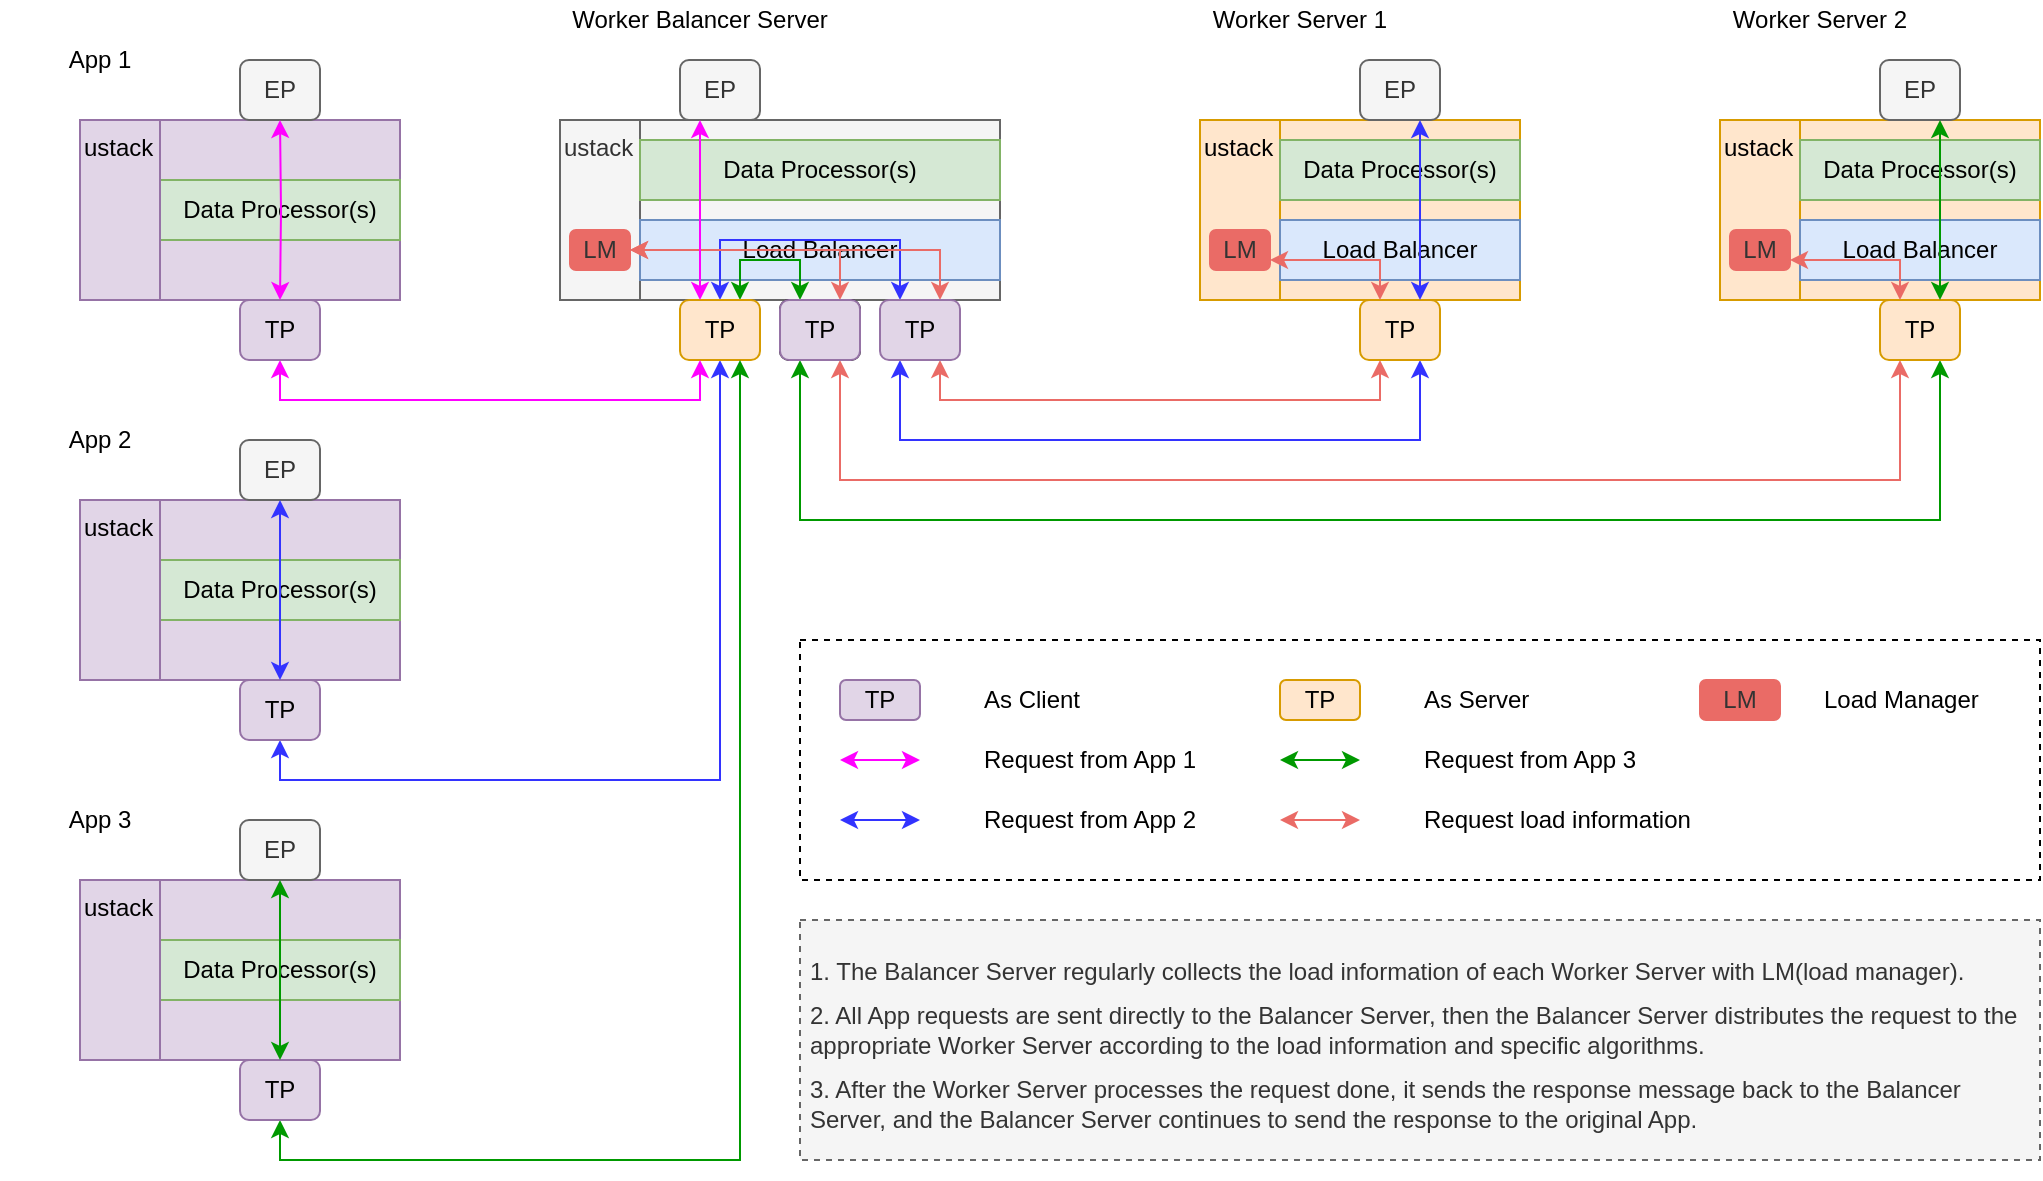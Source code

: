 <mxfile version="14.1.8" type="device"><diagram id="YAfPLh5bIQXDkGwkNNls" name="Page-1"><mxGraphModel dx="1534" dy="930" grid="1" gridSize="10" guides="1" tooltips="1" connect="1" arrows="1" fold="1" page="1" pageScale="1" pageWidth="1169" pageHeight="1654" math="0" shadow="0"><root><mxCell id="0"/><mxCell id="1" parent="0"/><mxCell id="mi-QW7MnXafCAjkjtcBZ-78" value="ustack" style="rounded=0;whiteSpace=wrap;html=1;fontSize=12;align=left;fillColor=#f5f5f5;strokeColor=#666666;fontColor=#333333;verticalAlign=top;" vertex="1" parent="1"><mxGeometry x="280" y="140" width="40" height="90" as="geometry"/></mxCell><mxCell id="mi-QW7MnXafCAjkjtcBZ-75" value="ustack" style="rounded=0;whiteSpace=wrap;html=1;fontSize=12;align=left;fillColor=#ffe6cc;strokeColor=#d79b00;verticalAlign=top;" vertex="1" parent="1"><mxGeometry x="860" y="140" width="40" height="90" as="geometry"/></mxCell><mxCell id="mi-QW7MnXafCAjkjtcBZ-76" value="LM" style="rounded=1;whiteSpace=wrap;html=1;fontColor=#333333;fillColor=#EA6B66;strokeColor=#EA6B66;" vertex="1" parent="1"><mxGeometry x="865" y="195" width="30" height="20" as="geometry"/></mxCell><mxCell id="mi-QW7MnXafCAjkjtcBZ-72" value="ustack" style="rounded=0;whiteSpace=wrap;html=1;fontSize=12;align=left;fillColor=#ffe6cc;strokeColor=#d79b00;verticalAlign=top;" vertex="1" parent="1"><mxGeometry x="600" y="140" width="40" height="90" as="geometry"/></mxCell><mxCell id="mi-QW7MnXafCAjkjtcBZ-6" value="" style="rounded=0;whiteSpace=wrap;html=1;fillColor=#f5f5f5;strokeColor=#666666;fontColor=#333333;" vertex="1" parent="1"><mxGeometry x="320" y="140" width="180" height="90" as="geometry"/></mxCell><mxCell id="mi-QW7MnXafCAjkjtcBZ-20" value="Load Balancer" style="rounded=0;whiteSpace=wrap;html=1;fillColor=#dae8fc;strokeColor=#6c8ebf;" vertex="1" parent="1"><mxGeometry x="320" y="190" width="180" height="30" as="geometry"/></mxCell><mxCell id="mi-QW7MnXafCAjkjtcBZ-1" value="" style="rounded=0;whiteSpace=wrap;html=1;fillColor=#e1d5e7;strokeColor=#9673a6;" vertex="1" parent="1"><mxGeometry x="80" y="330" width="120" height="90" as="geometry"/></mxCell><mxCell id="mi-QW7MnXafCAjkjtcBZ-2" value="EP" style="rounded=1;whiteSpace=wrap;html=1;fillColor=#f5f5f5;strokeColor=#666666;fontColor=#333333;" vertex="1" parent="1"><mxGeometry x="120" y="300" width="40" height="30" as="geometry"/></mxCell><mxCell id="mi-QW7MnXafCAjkjtcBZ-28" style="edgeStyle=orthogonalEdgeStyle;rounded=0;orthogonalLoop=1;jettySize=auto;html=1;exitX=0.5;exitY=1;exitDx=0;exitDy=0;entryX=0.5;entryY=1;entryDx=0;entryDy=0;startArrow=classic;startFill=1;strokeColor=#3333FF;" edge="1" parent="1" source="mi-QW7MnXafCAjkjtcBZ-3" target="mi-QW7MnXafCAjkjtcBZ-8"><mxGeometry relative="1" as="geometry"/></mxCell><mxCell id="mi-QW7MnXafCAjkjtcBZ-3" value="TP" style="rounded=1;whiteSpace=wrap;html=1;fillColor=#e1d5e7;strokeColor=#9673a6;" vertex="1" parent="1"><mxGeometry x="120" y="420" width="40" height="30" as="geometry"/></mxCell><mxCell id="mi-QW7MnXafCAjkjtcBZ-5" value="Data Processor(s)" style="rounded=0;whiteSpace=wrap;html=1;fillColor=#d5e8d4;strokeColor=#82b366;" vertex="1" parent="1"><mxGeometry x="80" y="360" width="120" height="30" as="geometry"/></mxCell><mxCell id="mi-QW7MnXafCAjkjtcBZ-34" style="edgeStyle=orthogonalEdgeStyle;rounded=0;orthogonalLoop=1;jettySize=auto;html=1;entryX=0.25;entryY=0;entryDx=0;entryDy=0;startArrow=classic;startFill=1;strokeColor=#3333FF;" edge="1" parent="1" source="mi-QW7MnXafCAjkjtcBZ-8" target="mi-QW7MnXafCAjkjtcBZ-11"><mxGeometry relative="1" as="geometry"><Array as="points"><mxPoint x="360" y="200"/><mxPoint x="450" y="200"/></Array></mxGeometry></mxCell><mxCell id="mi-QW7MnXafCAjkjtcBZ-35" style="edgeStyle=orthogonalEdgeStyle;rounded=0;orthogonalLoop=1;jettySize=auto;html=1;exitX=0.75;exitY=0;exitDx=0;exitDy=0;entryX=0.25;entryY=0;entryDx=0;entryDy=0;startArrow=classic;startFill=1;strokeColor=#009900;" edge="1" parent="1" source="mi-QW7MnXafCAjkjtcBZ-8" target="mi-QW7MnXafCAjkjtcBZ-10"><mxGeometry relative="1" as="geometry"><Array as="points"><mxPoint x="370" y="210"/><mxPoint x="400" y="210"/></Array></mxGeometry></mxCell><mxCell id="mi-QW7MnXafCAjkjtcBZ-8" value="TP" style="rounded=1;whiteSpace=wrap;html=1;fillColor=#ffe6cc;strokeColor=#d79b00;" vertex="1" parent="1"><mxGeometry x="340" y="230" width="40" height="30" as="geometry"/></mxCell><mxCell id="mi-QW7MnXafCAjkjtcBZ-9" value="Data Processor(s)" style="rounded=0;whiteSpace=wrap;html=1;fillColor=#d5e8d4;strokeColor=#82b366;" vertex="1" parent="1"><mxGeometry x="320" y="150" width="180" height="30" as="geometry"/></mxCell><mxCell id="mi-QW7MnXafCAjkjtcBZ-32" style="edgeStyle=orthogonalEdgeStyle;rounded=0;orthogonalLoop=1;jettySize=auto;html=1;exitX=0.75;exitY=1;exitDx=0;exitDy=0;entryX=0.25;entryY=1;entryDx=0;entryDy=0;startArrow=classic;startFill=1;strokeColor=#EA6B66;" edge="1" parent="1" source="mi-QW7MnXafCAjkjtcBZ-10" target="mi-QW7MnXafCAjkjtcBZ-18"><mxGeometry relative="1" as="geometry"><Array as="points"><mxPoint x="420" y="320"/><mxPoint x="950" y="320"/></Array></mxGeometry></mxCell><mxCell id="mi-QW7MnXafCAjkjtcBZ-33" style="edgeStyle=orthogonalEdgeStyle;rounded=0;orthogonalLoop=1;jettySize=auto;html=1;exitX=0.25;exitY=1;exitDx=0;exitDy=0;entryX=0.75;entryY=1;entryDx=0;entryDy=0;startArrow=classic;startFill=1;strokeColor=#009900;" edge="1" parent="1" source="mi-QW7MnXafCAjkjtcBZ-10" target="mi-QW7MnXafCAjkjtcBZ-18"><mxGeometry relative="1" as="geometry"><Array as="points"><mxPoint x="400" y="340"/><mxPoint x="970" y="340"/></Array></mxGeometry></mxCell><mxCell id="mi-QW7MnXafCAjkjtcBZ-10" value="TP" style="rounded=1;whiteSpace=wrap;html=1;" vertex="1" parent="1"><mxGeometry x="390" y="230" width="40" height="30" as="geometry"/></mxCell><mxCell id="mi-QW7MnXafCAjkjtcBZ-30" style="edgeStyle=orthogonalEdgeStyle;rounded=0;orthogonalLoop=1;jettySize=auto;html=1;exitX=0.25;exitY=1;exitDx=0;exitDy=0;entryX=0.75;entryY=1;entryDx=0;entryDy=0;startArrow=classic;startFill=1;strokeColor=#3333FF;" edge="1" parent="1" source="mi-QW7MnXafCAjkjtcBZ-11" target="mi-QW7MnXafCAjkjtcBZ-14"><mxGeometry relative="1" as="geometry"><Array as="points"><mxPoint x="450" y="300"/><mxPoint x="710" y="300"/></Array></mxGeometry></mxCell><mxCell id="mi-QW7MnXafCAjkjtcBZ-31" style="edgeStyle=orthogonalEdgeStyle;rounded=0;orthogonalLoop=1;jettySize=auto;html=1;exitX=0.75;exitY=1;exitDx=0;exitDy=0;entryX=0.25;entryY=1;entryDx=0;entryDy=0;startArrow=classic;startFill=1;strokeColor=#EA6B66;" edge="1" parent="1" source="mi-QW7MnXafCAjkjtcBZ-11" target="mi-QW7MnXafCAjkjtcBZ-14"><mxGeometry relative="1" as="geometry"/></mxCell><mxCell id="mi-QW7MnXafCAjkjtcBZ-81" style="edgeStyle=orthogonalEdgeStyle;rounded=0;orthogonalLoop=1;jettySize=auto;html=1;exitX=0.75;exitY=0;exitDx=0;exitDy=0;entryX=1;entryY=0.5;entryDx=0;entryDy=0;startArrow=classic;startFill=1;strokeColor=#EA6B66;fontSize=12;" edge="1" parent="1" source="mi-QW7MnXafCAjkjtcBZ-11" target="mi-QW7MnXafCAjkjtcBZ-79"><mxGeometry relative="1" as="geometry"/></mxCell><mxCell id="mi-QW7MnXafCAjkjtcBZ-11" value="TP" style="rounded=1;whiteSpace=wrap;html=1;fillColor=#e1d5e7;strokeColor=#9673a6;" vertex="1" parent="1"><mxGeometry x="440" y="230" width="40" height="30" as="geometry"/></mxCell><mxCell id="mi-QW7MnXafCAjkjtcBZ-12" value="" style="rounded=0;whiteSpace=wrap;html=1;fillColor=#ffe6cc;strokeColor=#d79b00;" vertex="1" parent="1"><mxGeometry x="640" y="140" width="120" height="90" as="geometry"/></mxCell><mxCell id="mi-QW7MnXafCAjkjtcBZ-13" value="EP" style="rounded=1;whiteSpace=wrap;html=1;fillColor=#f5f5f5;strokeColor=#666666;fontColor=#333333;" vertex="1" parent="1"><mxGeometry x="680" y="110" width="40" height="30" as="geometry"/></mxCell><mxCell id="mi-QW7MnXafCAjkjtcBZ-14" value="TP" style="rounded=1;whiteSpace=wrap;html=1;fillColor=#ffe6cc;strokeColor=#d79b00;" vertex="1" parent="1"><mxGeometry x="680" y="230" width="40" height="30" as="geometry"/></mxCell><mxCell id="mi-QW7MnXafCAjkjtcBZ-15" value="Data Processor(s)" style="rounded=0;whiteSpace=wrap;html=1;fillColor=#d5e8d4;strokeColor=#82b366;" vertex="1" parent="1"><mxGeometry x="640" y="150" width="120" height="30" as="geometry"/></mxCell><mxCell id="mi-QW7MnXafCAjkjtcBZ-16" value="" style="rounded=0;whiteSpace=wrap;html=1;fillColor=#ffe6cc;strokeColor=#d79b00;" vertex="1" parent="1"><mxGeometry x="900" y="140" width="120" height="90" as="geometry"/></mxCell><mxCell id="mi-QW7MnXafCAjkjtcBZ-17" value="EP" style="rounded=1;whiteSpace=wrap;html=1;fillColor=#f5f5f5;strokeColor=#666666;fontColor=#333333;" vertex="1" parent="1"><mxGeometry x="940" y="110" width="40" height="30" as="geometry"/></mxCell><mxCell id="mi-QW7MnXafCAjkjtcBZ-18" value="TP" style="rounded=1;whiteSpace=wrap;html=1;fillColor=#ffe6cc;strokeColor=#d79b00;" vertex="1" parent="1"><mxGeometry x="940" y="230" width="40" height="30" as="geometry"/></mxCell><mxCell id="mi-QW7MnXafCAjkjtcBZ-19" value="Data Processor(s)" style="rounded=0;whiteSpace=wrap;html=1;fillColor=#d5e8d4;strokeColor=#82b366;" vertex="1" parent="1"><mxGeometry x="900" y="150" width="120" height="30" as="geometry"/></mxCell><mxCell id="mi-QW7MnXafCAjkjtcBZ-21" value="EP" style="rounded=1;whiteSpace=wrap;html=1;fillColor=#f5f5f5;strokeColor=#666666;fontColor=#333333;" vertex="1" parent="1"><mxGeometry x="340" y="110" width="40" height="30" as="geometry"/></mxCell><mxCell id="mi-QW7MnXafCAjkjtcBZ-22" value="Load Balancer" style="rounded=0;whiteSpace=wrap;html=1;fillColor=#dae8fc;strokeColor=#6c8ebf;" vertex="1" parent="1"><mxGeometry x="640" y="190" width="120" height="30" as="geometry"/></mxCell><mxCell id="mi-QW7MnXafCAjkjtcBZ-23" value="Load Balancer" style="rounded=0;whiteSpace=wrap;html=1;fillColor=#dae8fc;strokeColor=#6c8ebf;" vertex="1" parent="1"><mxGeometry x="900" y="190" width="120" height="30" as="geometry"/></mxCell><mxCell id="mi-QW7MnXafCAjkjtcBZ-24" value="" style="rounded=0;whiteSpace=wrap;html=1;fillColor=#e1d5e7;strokeColor=#9673a6;" vertex="1" parent="1"><mxGeometry x="80" y="520" width="120" height="90" as="geometry"/></mxCell><mxCell id="mi-QW7MnXafCAjkjtcBZ-25" value="EP" style="rounded=1;whiteSpace=wrap;html=1;fillColor=#f5f5f5;strokeColor=#666666;fontColor=#333333;" vertex="1" parent="1"><mxGeometry x="120" y="490" width="40" height="30" as="geometry"/></mxCell><mxCell id="mi-QW7MnXafCAjkjtcBZ-29" style="edgeStyle=orthogonalEdgeStyle;rounded=0;orthogonalLoop=1;jettySize=auto;html=1;exitX=0.5;exitY=1;exitDx=0;exitDy=0;entryX=0.75;entryY=1;entryDx=0;entryDy=0;startArrow=classic;startFill=1;strokeColor=#009900;" edge="1" parent="1" source="mi-QW7MnXafCAjkjtcBZ-26" target="mi-QW7MnXafCAjkjtcBZ-8"><mxGeometry relative="1" as="geometry"/></mxCell><mxCell id="mi-QW7MnXafCAjkjtcBZ-26" value="TP" style="rounded=1;whiteSpace=wrap;html=1;fillColor=#e1d5e7;strokeColor=#9673a6;" vertex="1" parent="1"><mxGeometry x="120" y="610" width="40" height="30" as="geometry"/></mxCell><mxCell id="mi-QW7MnXafCAjkjtcBZ-27" value="Data Processor(s)" style="rounded=0;whiteSpace=wrap;html=1;fillColor=#d5e8d4;strokeColor=#82b366;" vertex="1" parent="1"><mxGeometry x="80" y="550" width="120" height="30" as="geometry"/></mxCell><mxCell id="mi-QW7MnXafCAjkjtcBZ-80" style="edgeStyle=orthogonalEdgeStyle;rounded=0;orthogonalLoop=1;jettySize=auto;html=1;exitX=0.75;exitY=0;exitDx=0;exitDy=0;entryX=1;entryY=0.5;entryDx=0;entryDy=0;startArrow=classic;startFill=1;strokeColor=#EA6B66;fontSize=12;" edge="1" parent="1" source="mi-QW7MnXafCAjkjtcBZ-36" target="mi-QW7MnXafCAjkjtcBZ-79"><mxGeometry relative="1" as="geometry"/></mxCell><mxCell id="mi-QW7MnXafCAjkjtcBZ-36" value="TP" style="rounded=1;whiteSpace=wrap;html=1;fillColor=#e1d5e7;strokeColor=#9673a6;" vertex="1" parent="1"><mxGeometry x="390" y="230" width="40" height="30" as="geometry"/></mxCell><mxCell id="mi-QW7MnXafCAjkjtcBZ-37" style="edgeStyle=orthogonalEdgeStyle;rounded=0;orthogonalLoop=1;jettySize=auto;html=1;exitX=0.75;exitY=0;exitDx=0;exitDy=0;entryX=0.75;entryY=1;entryDx=0;entryDy=0;startArrow=classic;startFill=1;strokeColor=#009900;" edge="1" parent="1" source="mi-QW7MnXafCAjkjtcBZ-18" target="mi-QW7MnXafCAjkjtcBZ-17"><mxGeometry relative="1" as="geometry"/></mxCell><mxCell id="mi-QW7MnXafCAjkjtcBZ-38" style="edgeStyle=orthogonalEdgeStyle;rounded=0;orthogonalLoop=1;jettySize=auto;html=1;exitX=0.75;exitY=0;exitDx=0;exitDy=0;entryX=0.75;entryY=1;entryDx=0;entryDy=0;startArrow=classic;startFill=1;strokeColor=#3333FF;" edge="1" parent="1" source="mi-QW7MnXafCAjkjtcBZ-14" target="mi-QW7MnXafCAjkjtcBZ-13"><mxGeometry relative="1" as="geometry"/></mxCell><mxCell id="mi-QW7MnXafCAjkjtcBZ-40" style="edgeStyle=orthogonalEdgeStyle;rounded=0;orthogonalLoop=1;jettySize=auto;html=1;exitX=0.25;exitY=0;exitDx=0;exitDy=0;startArrow=classic;startFill=1;strokeColor=#EA6B66;entryX=1;entryY=0.75;entryDx=0;entryDy=0;" edge="1" parent="1" source="mi-QW7MnXafCAjkjtcBZ-14" target="mi-QW7MnXafCAjkjtcBZ-74"><mxGeometry relative="1" as="geometry"/></mxCell><mxCell id="mi-QW7MnXafCAjkjtcBZ-41" style="edgeStyle=orthogonalEdgeStyle;rounded=0;orthogonalLoop=1;jettySize=auto;html=1;exitX=0.25;exitY=0;exitDx=0;exitDy=0;startArrow=classic;startFill=1;strokeColor=#EA6B66;entryX=1;entryY=0.75;entryDx=0;entryDy=0;" edge="1" parent="1" source="mi-QW7MnXafCAjkjtcBZ-18" target="mi-QW7MnXafCAjkjtcBZ-76"><mxGeometry relative="1" as="geometry"/></mxCell><mxCell id="mi-QW7MnXafCAjkjtcBZ-42" value="" style="rounded=0;whiteSpace=wrap;html=1;fillColor=#e1d5e7;strokeColor=#9673a6;" vertex="1" parent="1"><mxGeometry x="80" y="140" width="120" height="90" as="geometry"/></mxCell><mxCell id="mi-QW7MnXafCAjkjtcBZ-43" value="EP" style="rounded=1;whiteSpace=wrap;html=1;fillColor=#f5f5f5;strokeColor=#666666;fontColor=#333333;" vertex="1" parent="1"><mxGeometry x="120" y="110" width="40" height="30" as="geometry"/></mxCell><mxCell id="mi-QW7MnXafCAjkjtcBZ-46" style="edgeStyle=orthogonalEdgeStyle;rounded=0;orthogonalLoop=1;jettySize=auto;html=1;exitX=0.5;exitY=1;exitDx=0;exitDy=0;entryX=0.25;entryY=1;entryDx=0;entryDy=0;startArrow=classic;startFill=1;strokeColor=#FF00FF;" edge="1" parent="1" source="mi-QW7MnXafCAjkjtcBZ-44" target="mi-QW7MnXafCAjkjtcBZ-8"><mxGeometry relative="1" as="geometry"/></mxCell><mxCell id="mi-QW7MnXafCAjkjtcBZ-44" value="TP" style="rounded=1;whiteSpace=wrap;html=1;fillColor=#e1d5e7;strokeColor=#9673a6;" vertex="1" parent="1"><mxGeometry x="120" y="230" width="40" height="30" as="geometry"/></mxCell><mxCell id="mi-QW7MnXafCAjkjtcBZ-45" value="Data Processor(s)" style="rounded=0;whiteSpace=wrap;html=1;fillColor=#d5e8d4;strokeColor=#82b366;" vertex="1" parent="1"><mxGeometry x="80" y="170" width="120" height="30" as="geometry"/></mxCell><mxCell id="mi-QW7MnXafCAjkjtcBZ-47" style="edgeStyle=orthogonalEdgeStyle;rounded=0;orthogonalLoop=1;jettySize=auto;html=1;exitX=0.25;exitY=0;exitDx=0;exitDy=0;startArrow=classic;startFill=1;strokeColor=#FF00FF;entryX=0.25;entryY=1;entryDx=0;entryDy=0;" edge="1" parent="1" source="mi-QW7MnXafCAjkjtcBZ-8" target="mi-QW7MnXafCAjkjtcBZ-21"><mxGeometry relative="1" as="geometry"><mxPoint x="520" y="110" as="targetPoint"/><Array as="points"><mxPoint x="350" y="150"/><mxPoint x="350" y="150"/></Array></mxGeometry></mxCell><mxCell id="mi-QW7MnXafCAjkjtcBZ-48" value="&lt;font style=&quot;font-size: 12px;&quot;&gt;App 1&lt;/font&gt;" style="text;html=1;strokeColor=none;fillColor=none;align=center;verticalAlign=middle;whiteSpace=wrap;rounded=0;fontSize=12;" vertex="1" parent="1"><mxGeometry y="100" width="100" height="20" as="geometry"/></mxCell><mxCell id="mi-QW7MnXafCAjkjtcBZ-49" value="&lt;font style=&quot;font-size: 12px;&quot;&gt;App 2&lt;/font&gt;" style="text;html=1;strokeColor=none;fillColor=none;align=center;verticalAlign=middle;whiteSpace=wrap;rounded=0;fontSize=12;" vertex="1" parent="1"><mxGeometry y="290" width="100" height="20" as="geometry"/></mxCell><mxCell id="mi-QW7MnXafCAjkjtcBZ-50" value="&lt;font style=&quot;font-size: 12px;&quot;&gt;App 3&lt;/font&gt;" style="text;html=1;strokeColor=none;fillColor=none;align=center;verticalAlign=middle;whiteSpace=wrap;rounded=0;fontSize=12;" vertex="1" parent="1"><mxGeometry y="480" width="100" height="20" as="geometry"/></mxCell><mxCell id="mi-QW7MnXafCAjkjtcBZ-52" value="&lt;font style=&quot;font-size: 12px&quot;&gt;Worker Server 1&lt;/font&gt;" style="text;html=1;strokeColor=none;fillColor=none;align=center;verticalAlign=middle;whiteSpace=wrap;rounded=0;fontSize=12;" vertex="1" parent="1"><mxGeometry x="600" y="80" width="100" height="20" as="geometry"/></mxCell><mxCell id="mi-QW7MnXafCAjkjtcBZ-53" value="&lt;font style=&quot;font-size: 12px&quot;&gt;Worker Server 2&lt;/font&gt;" style="text;html=1;strokeColor=none;fillColor=none;align=center;verticalAlign=middle;whiteSpace=wrap;rounded=0;fontSize=12;" vertex="1" parent="1"><mxGeometry x="860" y="80" width="100" height="20" as="geometry"/></mxCell><mxCell id="mi-QW7MnXafCAjkjtcBZ-55" value="&lt;font style=&quot;font-size: 12px&quot;&gt;Worker Balancer Server&lt;/font&gt;" style="text;html=1;strokeColor=none;fillColor=none;align=center;verticalAlign=middle;whiteSpace=wrap;rounded=0;fontSize=12;" vertex="1" parent="1"><mxGeometry x="280" y="80" width="140" height="20" as="geometry"/></mxCell><mxCell id="mi-QW7MnXafCAjkjtcBZ-56" value="" style="rounded=0;whiteSpace=wrap;html=1;fontSize=12;dashed=1;fillColor=none;" vertex="1" parent="1"><mxGeometry x="400" y="400" width="620" height="120" as="geometry"/></mxCell><mxCell id="mi-QW7MnXafCAjkjtcBZ-57" value="TP" style="rounded=1;whiteSpace=wrap;html=1;fillColor=#e1d5e7;strokeColor=#9673a6;" vertex="1" parent="1"><mxGeometry x="420" y="420" width="40" height="20" as="geometry"/></mxCell><mxCell id="mi-QW7MnXafCAjkjtcBZ-58" value="TP" style="rounded=1;whiteSpace=wrap;html=1;fillColor=#ffe6cc;strokeColor=#d79b00;" vertex="1" parent="1"><mxGeometry x="640" y="420" width="40" height="20" as="geometry"/></mxCell><mxCell id="mi-QW7MnXafCAjkjtcBZ-59" value="As Client" style="text;html=1;strokeColor=none;fillColor=none;align=left;verticalAlign=middle;whiteSpace=wrap;rounded=0;dashed=1;fontSize=12;" vertex="1" parent="1"><mxGeometry x="490" y="420" width="120" height="20" as="geometry"/></mxCell><mxCell id="mi-QW7MnXafCAjkjtcBZ-60" value="As Server" style="text;html=1;strokeColor=none;fillColor=none;align=left;verticalAlign=middle;whiteSpace=wrap;rounded=0;dashed=1;fontSize=12;" vertex="1" parent="1"><mxGeometry x="710" y="420" width="200" height="20" as="geometry"/></mxCell><mxCell id="mi-QW7MnXafCAjkjtcBZ-61" value="" style="endArrow=classic;startArrow=classic;html=1;strokeColor=#FF00FF;fontSize=12;" edge="1" parent="1"><mxGeometry width="50" height="50" relative="1" as="geometry"><mxPoint x="420" y="460" as="sourcePoint"/><mxPoint x="460" y="460" as="targetPoint"/></mxGeometry></mxCell><mxCell id="mi-QW7MnXafCAjkjtcBZ-62" value="" style="endArrow=classic;startArrow=classic;html=1;fontSize=12;strokeColor=#3333FF;" edge="1" parent="1"><mxGeometry width="50" height="50" relative="1" as="geometry"><mxPoint x="420" y="490" as="sourcePoint"/><mxPoint x="460" y="490" as="targetPoint"/></mxGeometry></mxCell><mxCell id="mi-QW7MnXafCAjkjtcBZ-63" value="" style="endArrow=classic;startArrow=classic;html=1;fontSize=12;strokeColor=#009900;" edge="1" parent="1"><mxGeometry width="50" height="50" relative="1" as="geometry"><mxPoint x="640" y="460" as="sourcePoint"/><mxPoint x="680" y="460" as="targetPoint"/></mxGeometry></mxCell><mxCell id="mi-QW7MnXafCAjkjtcBZ-64" value="" style="endArrow=classic;startArrow=classic;html=1;fontSize=12;strokeColor=#EA6B66;" edge="1" parent="1"><mxGeometry width="50" height="50" relative="1" as="geometry"><mxPoint x="640" y="490" as="sourcePoint"/><mxPoint x="680" y="490" as="targetPoint"/></mxGeometry></mxCell><mxCell id="mi-QW7MnXafCAjkjtcBZ-65" value="Request from App 1" style="text;html=1;strokeColor=none;fillColor=none;align=left;verticalAlign=middle;whiteSpace=wrap;rounded=0;dashed=1;fontSize=12;" vertex="1" parent="1"><mxGeometry x="490" y="450" width="120" height="20" as="geometry"/></mxCell><mxCell id="mi-QW7MnXafCAjkjtcBZ-66" value="Request from App 2" style="text;html=1;strokeColor=none;fillColor=none;align=left;verticalAlign=middle;whiteSpace=wrap;rounded=0;dashed=1;fontSize=12;" vertex="1" parent="1"><mxGeometry x="490" y="480" width="120" height="20" as="geometry"/></mxCell><mxCell id="mi-QW7MnXafCAjkjtcBZ-67" value="Request from App 3" style="text;html=1;strokeColor=none;fillColor=none;align=left;verticalAlign=middle;whiteSpace=wrap;rounded=0;dashed=1;fontSize=12;" vertex="1" parent="1"><mxGeometry x="710" y="450" width="200" height="20" as="geometry"/></mxCell><mxCell id="mi-QW7MnXafCAjkjtcBZ-68" value="Request load information" style="text;html=1;strokeColor=none;fillColor=none;align=left;verticalAlign=middle;whiteSpace=wrap;rounded=0;dashed=1;fontSize=12;" vertex="1" parent="1"><mxGeometry x="710" y="480" width="200" height="20" as="geometry"/></mxCell><mxCell id="mi-QW7MnXafCAjkjtcBZ-71" value="&lt;h1 style=&quot;font-size: 12px;&quot;&gt;&lt;span style=&quot;font-weight: normal; font-size: 12px;&quot;&gt;&lt;font style=&quot;font-size: 12px;&quot;&gt;1. The Balancer Server regularly collects the load information of each Worker Server with LM(load manager).&lt;/font&gt;&lt;/span&gt;&lt;/h1&gt;&lt;h1 style=&quot;font-size: 12px;&quot;&gt;&lt;span style=&quot;font-weight: normal; font-size: 12px;&quot;&gt;&lt;font style=&quot;font-size: 12px;&quot;&gt;2. All App requests are sent directly to the Balancer Server, then the Balancer Server distributes the request to the appropriate Worker Server according to the load information and specific algorithms.&amp;nbsp;&lt;/font&gt;&lt;/span&gt;&lt;/h1&gt;&lt;h1 style=&quot;font-size: 12px;&quot;&gt;&lt;span style=&quot;font-weight: normal; font-size: 12px;&quot;&gt;&lt;font style=&quot;font-size: 12px;&quot;&gt;3. After the Worker Server processes the request done, it sends the response message back to the Balancer Server, and the Balancer Server continues to send the response to the original App.&lt;/font&gt;&lt;/span&gt;&lt;/h1&gt;" style="text;html=1;spacing=5;spacingTop=-20;whiteSpace=wrap;overflow=hidden;rounded=0;dashed=1;fontSize=12;fillColor=#f5f5f5;strokeColor=#666666;fontColor=#333333;align=left;verticalAlign=bottom;" vertex="1" parent="1"><mxGeometry x="400" y="540" width="620" height="120" as="geometry"/></mxCell><mxCell id="mi-QW7MnXafCAjkjtcBZ-74" value="LM" style="rounded=1;whiteSpace=wrap;html=1;fontColor=#333333;fillColor=#EA6B66;strokeColor=#EA6B66;" vertex="1" parent="1"><mxGeometry x="605" y="195" width="30" height="20" as="geometry"/></mxCell><mxCell id="mi-QW7MnXafCAjkjtcBZ-79" value="LM" style="rounded=1;whiteSpace=wrap;html=1;fontColor=#333333;fillColor=#EA6B66;strokeColor=#EA6B66;" vertex="1" parent="1"><mxGeometry x="285" y="195" width="30" height="20" as="geometry"/></mxCell><mxCell id="mi-QW7MnXafCAjkjtcBZ-82" value="LM" style="rounded=1;whiteSpace=wrap;html=1;fontColor=#333333;fillColor=#EA6B66;strokeColor=#EA6B66;" vertex="1" parent="1"><mxGeometry x="850" y="420" width="40" height="20" as="geometry"/></mxCell><mxCell id="mi-QW7MnXafCAjkjtcBZ-83" value="Load Manager" style="text;html=1;strokeColor=none;fillColor=none;align=left;verticalAlign=middle;whiteSpace=wrap;rounded=0;dashed=1;fontSize=12;" vertex="1" parent="1"><mxGeometry x="910" y="420" width="90" height="20" as="geometry"/></mxCell><mxCell id="mi-QW7MnXafCAjkjtcBZ-84" value="ustack" style="rounded=0;whiteSpace=wrap;html=1;fontSize=12;align=left;fillColor=#e1d5e7;strokeColor=#9673a6;verticalAlign=top;" vertex="1" parent="1"><mxGeometry x="40" y="140" width="40" height="90" as="geometry"/></mxCell><mxCell id="mi-QW7MnXafCAjkjtcBZ-85" value="ustack" style="rounded=0;whiteSpace=wrap;html=1;fontSize=12;align=left;fillColor=#e1d5e7;strokeColor=#9673a6;verticalAlign=top;" vertex="1" parent="1"><mxGeometry x="40" y="330" width="40" height="90" as="geometry"/></mxCell><mxCell id="mi-QW7MnXafCAjkjtcBZ-86" value="ustack" style="rounded=0;whiteSpace=wrap;html=1;fontSize=12;align=left;fillColor=#e1d5e7;strokeColor=#9673a6;verticalAlign=top;" vertex="1" parent="1"><mxGeometry x="40" y="520" width="40" height="90" as="geometry"/></mxCell><mxCell id="mi-QW7MnXafCAjkjtcBZ-89" style="edgeStyle=orthogonalEdgeStyle;rounded=0;orthogonalLoop=1;jettySize=auto;html=1;startArrow=classic;startFill=1;fontSize=12;entryX=0.5;entryY=0;entryDx=0;entryDy=0;strokeColor=#FF00FF;" edge="1" parent="1" target="mi-QW7MnXafCAjkjtcBZ-44"><mxGeometry relative="1" as="geometry"><mxPoint x="140" y="140" as="sourcePoint"/></mxGeometry></mxCell><mxCell id="mi-QW7MnXafCAjkjtcBZ-90" style="edgeStyle=orthogonalEdgeStyle;rounded=0;orthogonalLoop=1;jettySize=auto;html=1;exitX=0.5;exitY=0;exitDx=0;exitDy=0;entryX=0.5;entryY=1;entryDx=0;entryDy=0;startArrow=classic;startFill=1;fontSize=12;strokeColor=#3333FF;" edge="1" parent="1" source="mi-QW7MnXafCAjkjtcBZ-3" target="mi-QW7MnXafCAjkjtcBZ-2"><mxGeometry relative="1" as="geometry"/></mxCell><mxCell id="mi-QW7MnXafCAjkjtcBZ-92" style="edgeStyle=orthogonalEdgeStyle;rounded=0;orthogonalLoop=1;jettySize=auto;html=1;exitX=0.5;exitY=0;exitDx=0;exitDy=0;entryX=0.5;entryY=1;entryDx=0;entryDy=0;startArrow=classic;startFill=1;fontSize=12;strokeColor=#009900;" edge="1" parent="1" source="mi-QW7MnXafCAjkjtcBZ-26" target="mi-QW7MnXafCAjkjtcBZ-25"><mxGeometry relative="1" as="geometry"/></mxCell></root></mxGraphModel></diagram></mxfile>